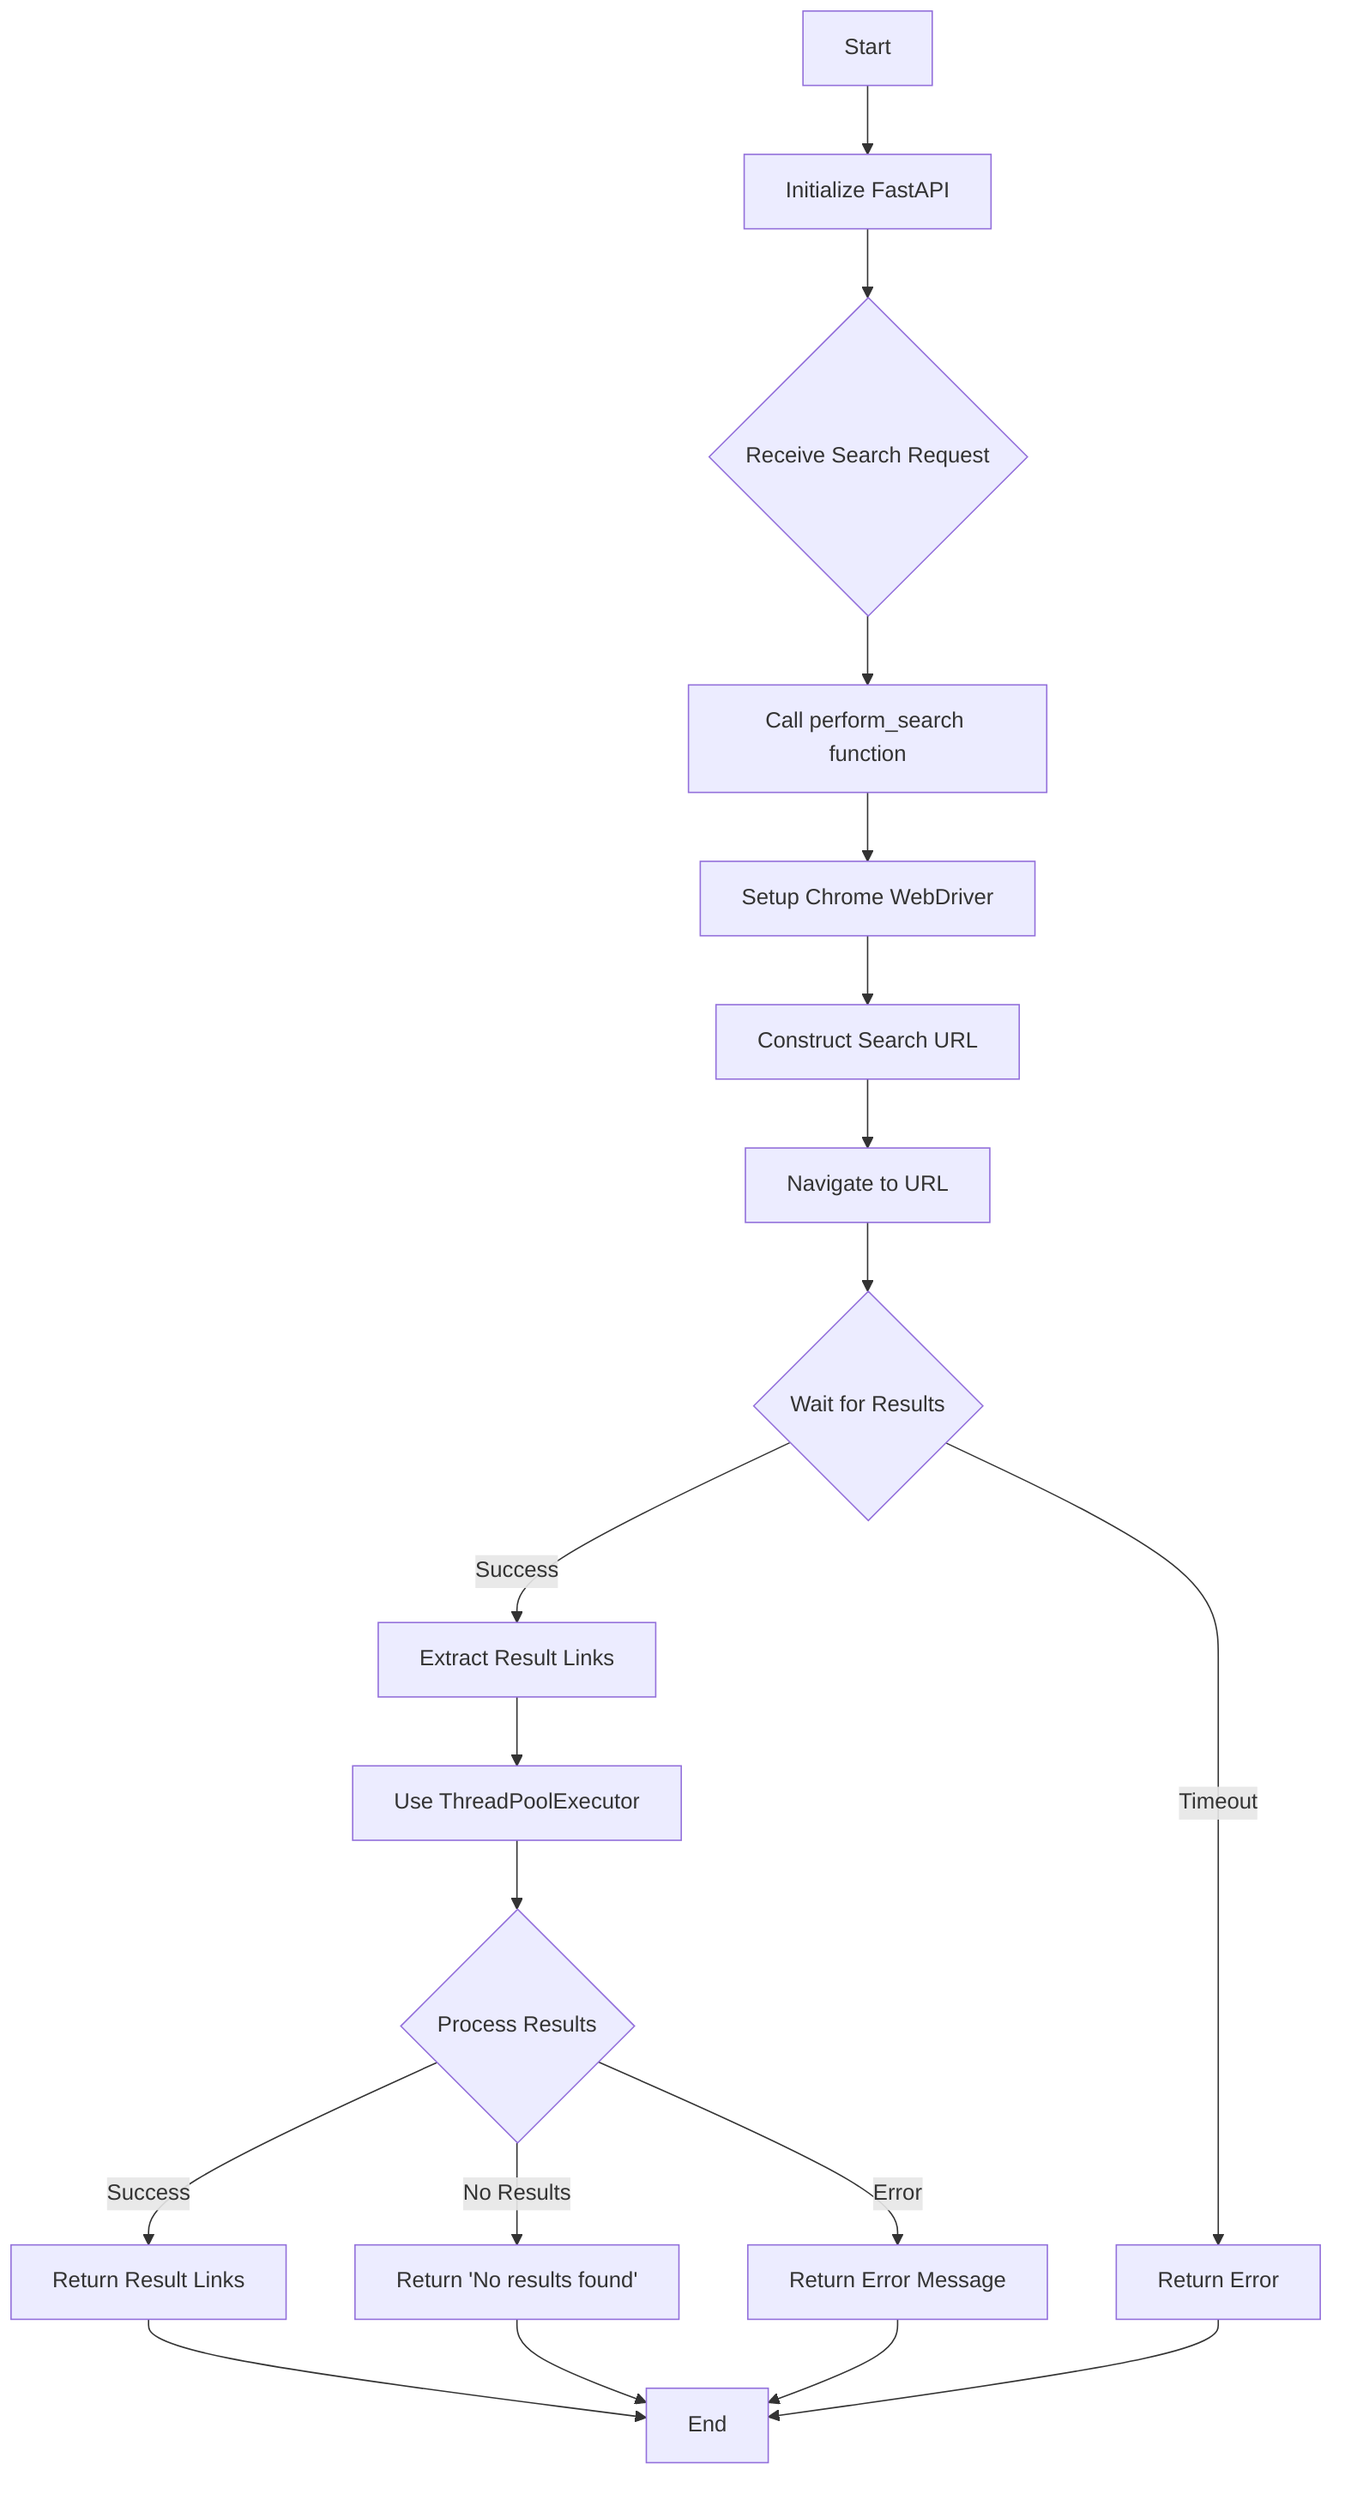 graph TD
    A[Start] --> B[Initialize FastAPI]
    B --> C{Receive Search Request}
    C --> D[Call perform_search function]
    D --> E[Setup Chrome WebDriver]
    E --> F[Construct Search URL]
    F --> G[Navigate to URL]
    G --> H{Wait for Results}
    H -->|Timeout| I[Return Error]
    H -->|Success| J[Extract Result Links]
    J --> K[Use ThreadPoolExecutor]
    K --> L{Process Results}
    L -->|Success| M[Return Result Links]
    L -->|No Results| N[Return 'No results found']
    L -->|Error| O[Return Error Message]
    M --> P[End]
    N --> P
    O --> P
    I --> P